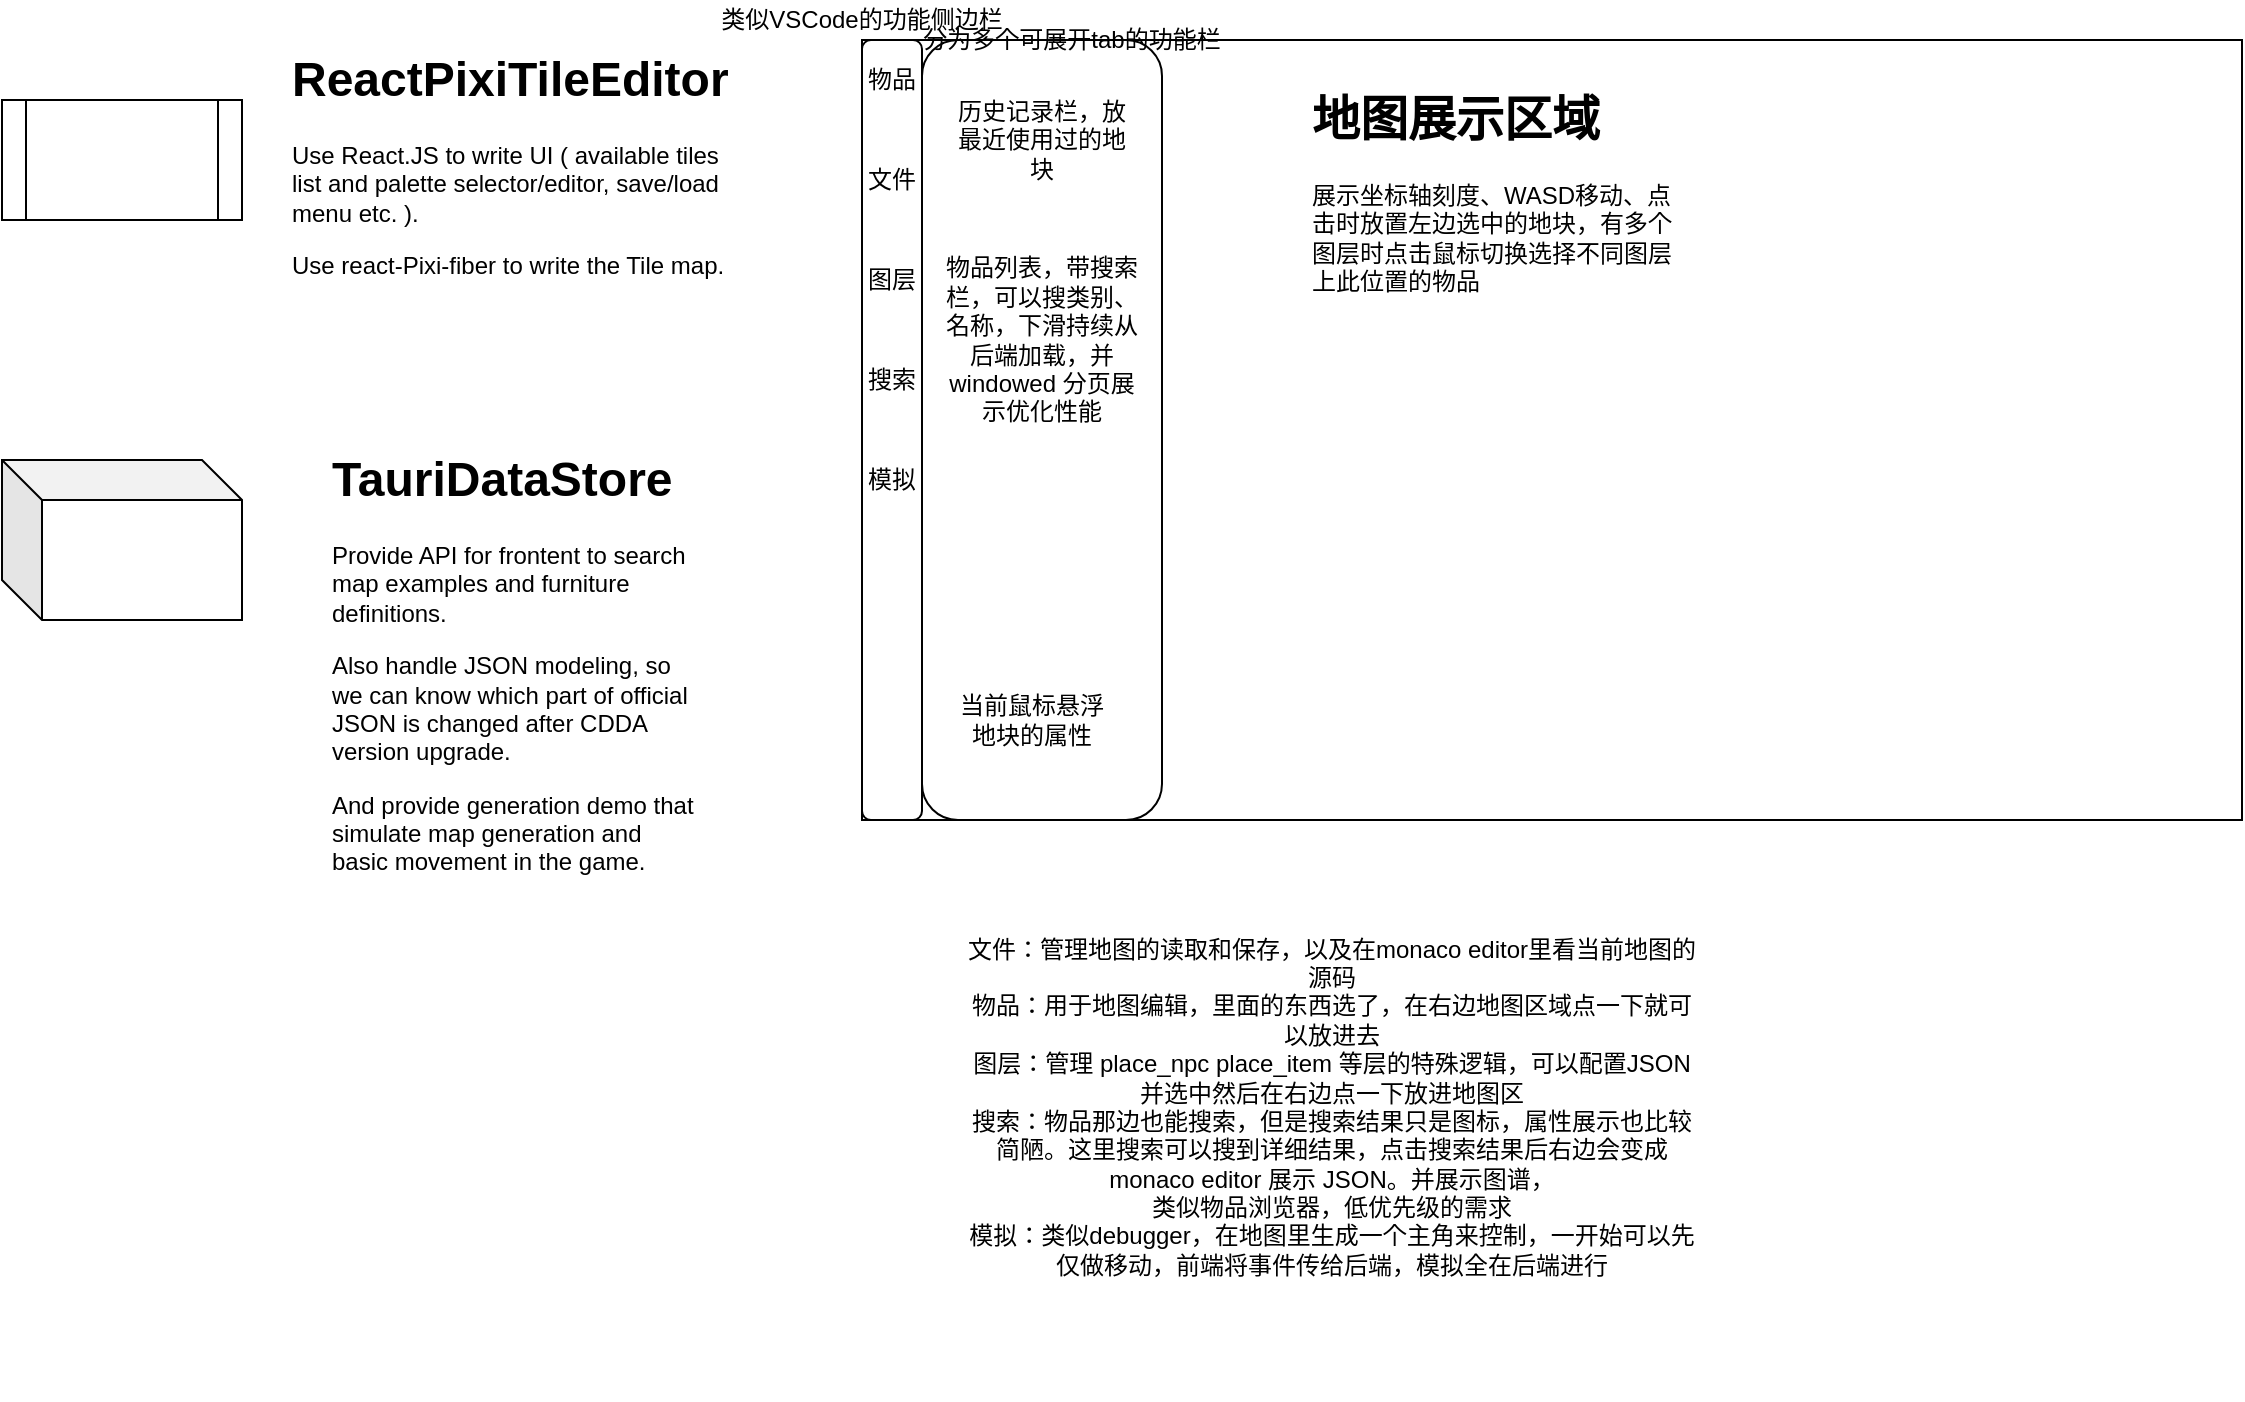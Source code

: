 <mxfile>
    <diagram id="Qa3dx4DF3w0xNrYx_QHp" name="Page-1">
        <mxGraphModel dx="1393" dy="679" grid="1" gridSize="10" guides="1" tooltips="1" connect="1" arrows="1" fold="1" page="1" pageScale="1" pageWidth="827" pageHeight="1169" math="0" shadow="0">
            <root>
                <mxCell id="0"/>
                <mxCell id="1" parent="0"/>
                <mxCell id="nYbnf9ke9USroTlVrMWJ-1" value="" style="shape=process;whiteSpace=wrap;html=1;backgroundOutline=1;" parent="1" vertex="1">
                    <mxGeometry x="60" y="50" width="120" height="60" as="geometry"/>
                </mxCell>
                <mxCell id="nYbnf9ke9USroTlVrMWJ-2" value="&lt;h1&gt;ReactPixiTileEditor&lt;/h1&gt;&lt;p&gt;Use React.JS to write UI ( available tiles list and palette selector/editor, save/load menu etc. ).&lt;/p&gt;&lt;p&gt;Use react-Pixi-fiber to write the &lt;span style=&quot;white-space: pre&quot;&gt;&lt;/span&gt;Tile map.&lt;br&gt;&lt;/p&gt;" style="text;html=1;strokeColor=none;fillColor=none;spacing=5;spacingTop=-20;whiteSpace=wrap;overflow=hidden;rounded=0;" parent="1" vertex="1">
                    <mxGeometry x="200" y="20" width="230" height="120" as="geometry"/>
                </mxCell>
                <mxCell id="nYbnf9ke9USroTlVrMWJ-3" value="" style="shape=cube;whiteSpace=wrap;html=1;boundedLbl=1;backgroundOutline=1;darkOpacity=0.05;darkOpacity2=0.1;" parent="1" vertex="1">
                    <mxGeometry x="60" y="230" width="120" height="80" as="geometry"/>
                </mxCell>
                <mxCell id="nYbnf9ke9USroTlVrMWJ-4" value="&lt;h1&gt;TauriDataStore&lt;/h1&gt;&lt;p&gt;Provide API for frontent to search map examples and furniture definitions.&lt;/p&gt;&lt;p&gt;Also handle JSON modeling, so we can know which part of official JSON is changed after CDDA version upgrade.&lt;/p&gt;&lt;p&gt;And provide generation demo that simulate map generation and basic movement in the game.&lt;br&gt;&lt;/p&gt;" style="text;html=1;strokeColor=none;fillColor=none;spacing=5;spacingTop=-20;whiteSpace=wrap;overflow=hidden;rounded=0;" parent="1" vertex="1">
                    <mxGeometry x="220" y="220" width="190" height="230" as="geometry"/>
                </mxCell>
                <mxCell id="nYbnf9ke9USroTlVrMWJ-6" value="" style="rounded=0;whiteSpace=wrap;html=1;" parent="1" vertex="1">
                    <mxGeometry x="490" y="20" width="690" height="390" as="geometry"/>
                </mxCell>
                <mxCell id="nYbnf9ke9USroTlVrMWJ-10" value="" style="rounded=1;whiteSpace=wrap;html=1;" parent="1" vertex="1">
                    <mxGeometry x="490" y="20" width="30" height="390" as="geometry"/>
                </mxCell>
                <mxCell id="nYbnf9ke9USroTlVrMWJ-11" value="类似VSCode的功能侧边栏" style="text;html=1;strokeColor=none;fillColor=none;align=center;verticalAlign=middle;whiteSpace=wrap;rounded=0;" parent="1" vertex="1">
                    <mxGeometry x="390" width="200" height="20" as="geometry"/>
                </mxCell>
                <mxCell id="nYbnf9ke9USroTlVrMWJ-12" value="" style="rounded=1;whiteSpace=wrap;html=1;" parent="1" vertex="1">
                    <mxGeometry x="520" y="20" width="120" height="390" as="geometry"/>
                </mxCell>
                <mxCell id="nYbnf9ke9USroTlVrMWJ-13" value="分为多个可展开tab的功能栏" style="text;html=1;strokeColor=none;fillColor=none;align=center;verticalAlign=middle;whiteSpace=wrap;rounded=0;" parent="1" vertex="1">
                    <mxGeometry x="510" y="10" width="170" height="20" as="geometry"/>
                </mxCell>
                <mxCell id="nYbnf9ke9USroTlVrMWJ-14" value="历史记录栏，放最近使用过的地块" style="text;html=1;strokeColor=none;fillColor=none;align=center;verticalAlign=middle;whiteSpace=wrap;rounded=0;" parent="1" vertex="1">
                    <mxGeometry x="535" y="60" width="90" height="20" as="geometry"/>
                </mxCell>
                <mxCell id="nYbnf9ke9USroTlVrMWJ-15" value="物品列表，带搜索栏，可以搜类别、名称，下滑持续从后端加载，并windowed 分页展示优化性能" style="text;html=1;strokeColor=none;fillColor=none;align=center;verticalAlign=middle;whiteSpace=wrap;rounded=0;" parent="1" vertex="1">
                    <mxGeometry x="530" y="160" width="100" height="20" as="geometry"/>
                </mxCell>
                <mxCell id="nYbnf9ke9USroTlVrMWJ-17" value="物品" style="text;html=1;strokeColor=none;fillColor=none;align=center;verticalAlign=middle;whiteSpace=wrap;rounded=0;" parent="1" vertex="1">
                    <mxGeometry x="485" y="30" width="40" height="20" as="geometry"/>
                </mxCell>
                <mxCell id="nYbnf9ke9USroTlVrMWJ-18" value="图层" style="text;html=1;strokeColor=none;fillColor=none;align=center;verticalAlign=middle;whiteSpace=wrap;rounded=0;" parent="1" vertex="1">
                    <mxGeometry x="485" y="130" width="40" height="20" as="geometry"/>
                </mxCell>
                <mxCell id="nYbnf9ke9USroTlVrMWJ-19" value="搜索" style="text;html=1;strokeColor=none;fillColor=none;align=center;verticalAlign=middle;whiteSpace=wrap;rounded=0;" parent="1" vertex="1">
                    <mxGeometry x="485" y="180" width="40" height="20" as="geometry"/>
                </mxCell>
                <mxCell id="nYbnf9ke9USroTlVrMWJ-21" value="&lt;h1&gt;地图展示区域&lt;/h1&gt;&lt;p&gt;展示坐标轴刻度、WASD移动、点击时放置左边选中的地块，有多个图层时点击鼠标切换选择不同图层上此位置的物品&lt;/p&gt;" style="text;html=1;strokeColor=none;fillColor=none;spacing=5;spacingTop=-20;whiteSpace=wrap;overflow=hidden;rounded=0;" parent="1" vertex="1">
                    <mxGeometry x="710" y="40" width="190" height="120" as="geometry"/>
                </mxCell>
                <mxCell id="nYbnf9ke9USroTlVrMWJ-22" value="当前鼠标悬浮地块的属性" style="text;html=1;strokeColor=none;fillColor=none;align=center;verticalAlign=middle;whiteSpace=wrap;rounded=0;" parent="1" vertex="1">
                    <mxGeometry x="535" y="350" width="80" height="20" as="geometry"/>
                </mxCell>
                <mxCell id="nYbnf9ke9USroTlVrMWJ-24" value="模拟" style="text;html=1;strokeColor=none;fillColor=none;align=center;verticalAlign=middle;whiteSpace=wrap;rounded=0;" parent="1" vertex="1">
                    <mxGeometry x="485" y="230" width="40" height="20" as="geometry"/>
                </mxCell>
                <mxCell id="nYbnf9ke9USroTlVrMWJ-25" value="文件" style="text;html=1;strokeColor=none;fillColor=none;align=center;verticalAlign=middle;whiteSpace=wrap;rounded=0;" parent="1" vertex="1">
                    <mxGeometry x="485" y="80" width="40" height="20" as="geometry"/>
                </mxCell>
                <mxCell id="nYbnf9ke9USroTlVrMWJ-26" value="&lt;div&gt;文件：管理地图的读取和保存，以及在monaco editor里看当前地图的源码&lt;br&gt;&lt;/div&gt;&lt;div&gt;物品：用于地图编辑，里面的东西选了，在右边地图区域点一下就可以放进去&lt;/div&gt;&lt;div&gt;图层：管理 place_npc place_item 等层的特殊逻辑，可以配置JSON并选中然后在右边点一下放进地图区&lt;/div&gt;&lt;div&gt;搜索：物品那边也能搜索，但是搜索结果只是图标，属性展示也比较简陋。这里搜索可以搜到详细结果，点击搜索结果后右边会变成monaco editor 展示 JSON。并展示图谱，&lt;/div&gt;类似物品浏览器，低优先级的需求&lt;div&gt;模拟：类似debugger，在地图里生成一个主角来控制，一开始可以先仅做移动，前端将事件传给后端，模拟全在后端进行&lt;/div&gt;&lt;div&gt;&lt;br&gt;&lt;/div&gt;&lt;div&gt;&lt;br&gt;&lt;/div&gt;&lt;div&gt;&lt;br&gt;&lt;/div&gt;" style="text;html=1;strokeColor=none;fillColor=none;align=center;verticalAlign=middle;whiteSpace=wrap;rounded=0;" parent="1" vertex="1">
                    <mxGeometry x="540" y="450" width="370" height="250" as="geometry"/>
                </mxCell>
            </root>
        </mxGraphModel>
    </diagram>
</mxfile>